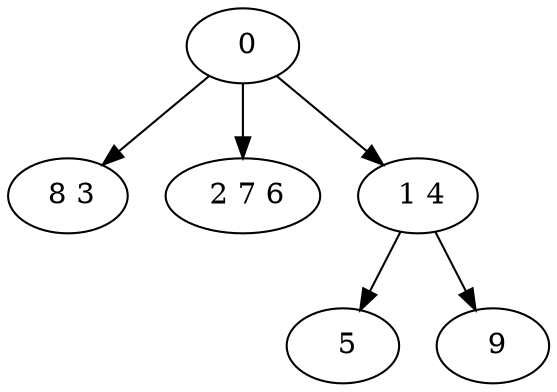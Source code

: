 digraph mytree {
" 0" -> " 8 3";
" 0" -> " 2 7 6";
" 0" -> " 1 4";
" 8 3";
" 2 7 6";
" 1 4" -> " 5";
" 1 4" -> " 9";
" 5";
" 9";
}
